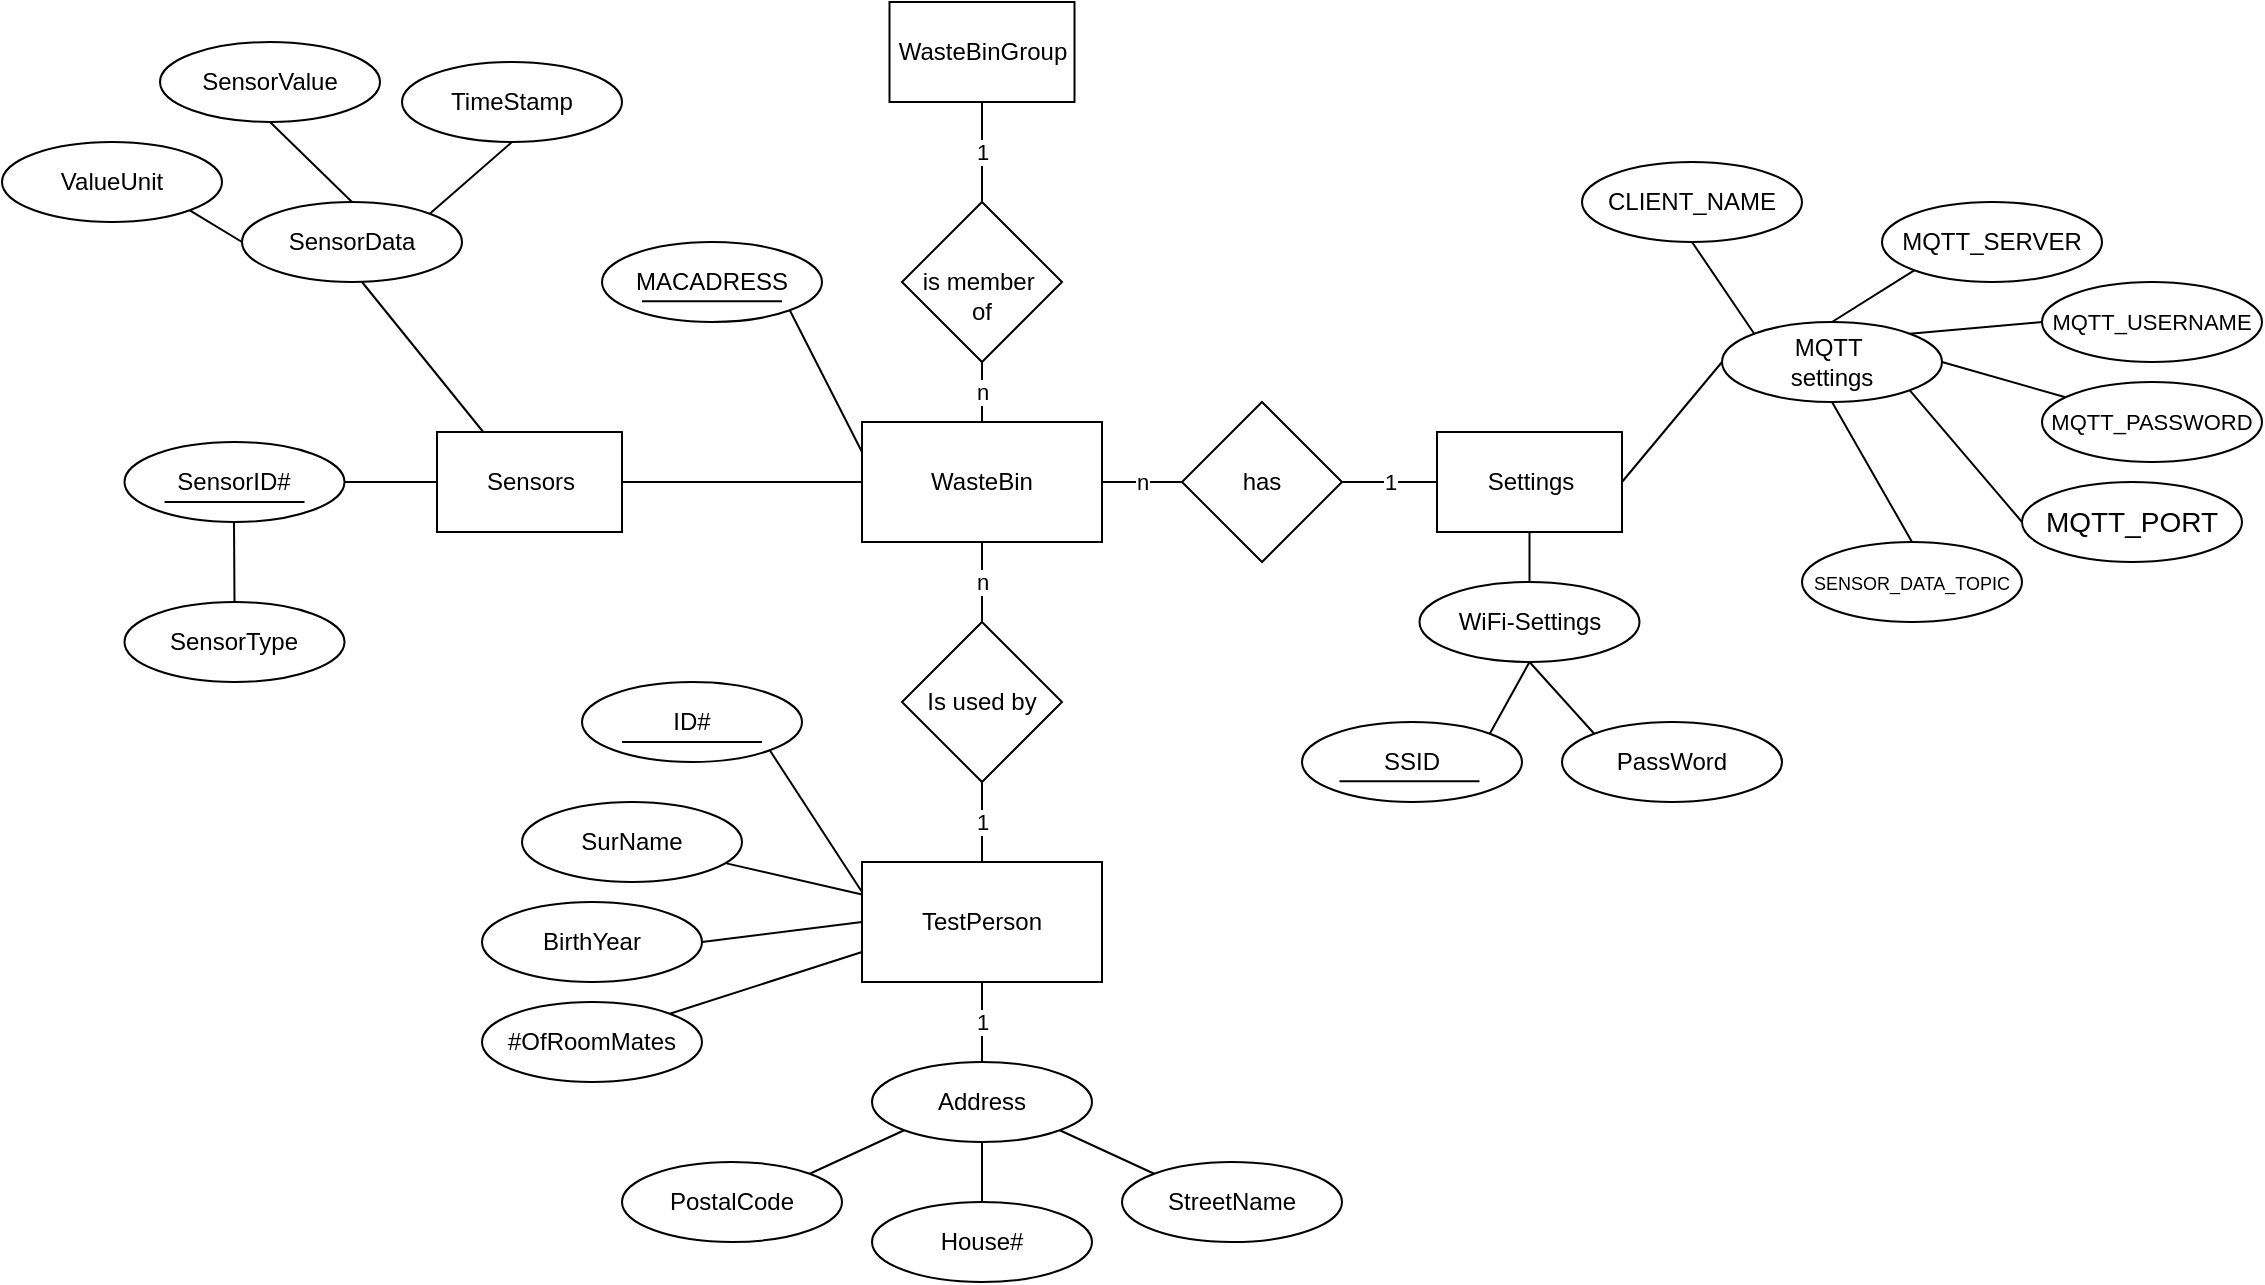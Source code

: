 <mxfile>
    <diagram id="QrXmkhVoq9gLwezN5p5O" name="Page-1">
        <mxGraphModel dx="1028" dy="1602" grid="1" gridSize="10" guides="1" tooltips="1" connect="1" arrows="1" fold="1" page="1" pageScale="1" pageWidth="827" pageHeight="1169" math="0" shadow="0">
            <root>
                <mxCell id="0"/>
                <mxCell id="1" parent="0"/>
                <mxCell id="8" value="n" style="edgeStyle=none;html=1;exitX=0.5;exitY=0;exitDx=0;exitDy=0;entryX=0.5;entryY=1;entryDx=0;entryDy=0;endArrow=none;endFill=0;" parent="1" source="2" target="7" edge="1">
                    <mxGeometry x="0.011" relative="1" as="geometry">
                        <mxPoint as="offset"/>
                    </mxGeometry>
                </mxCell>
                <mxCell id="17" value="n" style="edgeStyle=none;html=1;exitX=0.5;exitY=1;exitDx=0;exitDy=0;entryX=0.5;entryY=0;entryDx=0;entryDy=0;endArrow=none;endFill=0;" parent="1" source="2" target="16" edge="1">
                    <mxGeometry relative="1" as="geometry"/>
                </mxCell>
                <mxCell id="116" style="edgeStyle=none;html=1;exitX=0;exitY=0.5;exitDx=0;exitDy=0;entryX=1;entryY=0.5;entryDx=0;entryDy=0;endArrow=none;endFill=0;" edge="1" parent="1" source="2" target="115">
                    <mxGeometry relative="1" as="geometry">
                        <Array as="points">
                            <mxPoint x="680"/>
                        </Array>
                    </mxGeometry>
                </mxCell>
                <mxCell id="2" value="WasteBin" style="rounded=0;whiteSpace=wrap;html=1;" parent="1" vertex="1">
                    <mxGeometry x="710" y="-30" width="120" height="60" as="geometry"/>
                </mxCell>
                <mxCell id="9" value="1" style="edgeStyle=none;html=1;exitX=0.5;exitY=0;exitDx=0;exitDy=0;entryX=0.5;entryY=1;entryDx=0;entryDy=0;endArrow=none;endFill=0;" parent="1" source="7" target="103" edge="1">
                    <mxGeometry relative="1" as="geometry">
                        <mxPoint x="770" y="-180" as="targetPoint"/>
                        <mxPoint as="offset"/>
                    </mxGeometry>
                </mxCell>
                <mxCell id="7" value="&amp;nbsp;&lt;br&gt;is member&amp;nbsp;&lt;br&gt;of" style="rhombus;whiteSpace=wrap;html=1;" parent="1" vertex="1">
                    <mxGeometry x="730" y="-140" width="80" height="80" as="geometry"/>
                </mxCell>
                <mxCell id="82" style="edgeStyle=none;html=1;exitX=1;exitY=1;exitDx=0;exitDy=0;entryX=0;entryY=0.25;entryDx=0;entryDy=0;endArrow=none;endFill=0;" parent="1" source="11" target="2" edge="1">
                    <mxGeometry relative="1" as="geometry"/>
                </mxCell>
                <mxCell id="11" value="MACADRESS" style="ellipse;whiteSpace=wrap;html=1;" parent="1" vertex="1">
                    <mxGeometry x="580" y="-120" width="110" height="40" as="geometry"/>
                </mxCell>
                <mxCell id="110" style="edgeStyle=none;html=1;exitX=0.5;exitY=1;exitDx=0;exitDy=0;entryX=0;entryY=0;entryDx=0;entryDy=0;endArrow=none;endFill=0;" parent="1" source="14" target="49" edge="1">
                    <mxGeometry relative="1" as="geometry"/>
                </mxCell>
                <mxCell id="14" value="CLIENT_NAME" style="ellipse;whiteSpace=wrap;html=1;" parent="1" vertex="1">
                    <mxGeometry x="1070" y="-160" width="110" height="40" as="geometry"/>
                </mxCell>
                <mxCell id="19" value="1" style="edgeStyle=none;html=1;exitX=0.5;exitY=1;exitDx=0;exitDy=0;entryX=0.5;entryY=0;entryDx=0;entryDy=0;endArrow=none;endFill=0;" parent="1" source="16" target="18" edge="1">
                    <mxGeometry relative="1" as="geometry"/>
                </mxCell>
                <mxCell id="16" value="Is used by" style="rhombus;whiteSpace=wrap;html=1;" parent="1" vertex="1">
                    <mxGeometry x="730" y="70" width="80" height="80" as="geometry"/>
                </mxCell>
                <mxCell id="27" style="edgeStyle=none;html=1;exitX=0;exitY=0.25;exitDx=0;exitDy=0;entryX=1;entryY=1;entryDx=0;entryDy=0;endArrow=none;endFill=0;" parent="1" source="18" target="22" edge="1">
                    <mxGeometry relative="1" as="geometry">
                        <Array as="points"/>
                    </mxGeometry>
                </mxCell>
                <mxCell id="18" value="TestPerson" style="rounded=0;whiteSpace=wrap;html=1;" parent="1" vertex="1">
                    <mxGeometry x="710" y="190" width="120" height="60" as="geometry"/>
                </mxCell>
                <mxCell id="22" value="ID#" style="ellipse;whiteSpace=wrap;html=1;" parent="1" vertex="1">
                    <mxGeometry x="570" y="100" width="110" height="40" as="geometry"/>
                </mxCell>
                <mxCell id="112" value="" style="edgeStyle=none;html=1;fontSize=14;endArrow=none;endFill=0;" parent="1" source="23" target="18" edge="1">
                    <mxGeometry relative="1" as="geometry"/>
                </mxCell>
                <mxCell id="23" value="SurName" style="ellipse;whiteSpace=wrap;html=1;" parent="1" vertex="1">
                    <mxGeometry x="540" y="160" width="110" height="40" as="geometry"/>
                </mxCell>
                <mxCell id="29" style="edgeStyle=none;html=1;endArrow=none;endFill=0;exitX=1;exitY=0.5;exitDx=0;exitDy=0;" parent="1" source="24" edge="1">
                    <mxGeometry relative="1" as="geometry">
                        <mxPoint x="710" y="220" as="targetPoint"/>
                    </mxGeometry>
                </mxCell>
                <mxCell id="24" value="BirthYear" style="ellipse;whiteSpace=wrap;html=1;" parent="1" vertex="1">
                    <mxGeometry x="520" y="210" width="110" height="40" as="geometry"/>
                </mxCell>
                <mxCell id="31" style="edgeStyle=none;html=1;entryX=0;entryY=0.75;entryDx=0;entryDy=0;endArrow=none;endFill=0;exitX=1;exitY=0;exitDx=0;exitDy=0;" parent="1" source="30" target="18" edge="1">
                    <mxGeometry relative="1" as="geometry"/>
                </mxCell>
                <mxCell id="30" value="#OfRoomMates" style="ellipse;whiteSpace=wrap;html=1;" parent="1" vertex="1">
                    <mxGeometry x="520" y="260" width="110" height="40" as="geometry"/>
                </mxCell>
                <mxCell id="44" style="edgeStyle=none;html=1;exitX=0;exitY=0;exitDx=0;exitDy=0;entryX=1;entryY=1;entryDx=0;entryDy=0;endArrow=none;endFill=0;" parent="1" source="32" target="34" edge="1">
                    <mxGeometry relative="1" as="geometry"/>
                </mxCell>
                <mxCell id="32" value="StreetName" style="ellipse;whiteSpace=wrap;html=1;" parent="1" vertex="1">
                    <mxGeometry x="840" y="340" width="110" height="40" as="geometry"/>
                </mxCell>
                <mxCell id="45" value="1" style="edgeStyle=none;html=1;exitX=0.5;exitY=0;exitDx=0;exitDy=0;endArrow=none;endFill=0;startArrow=none;" parent="1" source="34" target="18" edge="1">
                    <mxGeometry relative="1" as="geometry">
                        <mxPoint x="770" y="290" as="sourcePoint"/>
                    </mxGeometry>
                </mxCell>
                <mxCell id="34" value="Address" style="ellipse;whiteSpace=wrap;html=1;" parent="1" vertex="1">
                    <mxGeometry x="715" y="290" width="110" height="40" as="geometry"/>
                </mxCell>
                <mxCell id="41" style="edgeStyle=none;html=1;exitX=0.5;exitY=0;exitDx=0;exitDy=0;entryX=0.5;entryY=1;entryDx=0;entryDy=0;endArrow=none;endFill=0;" parent="1" source="37" target="34" edge="1">
                    <mxGeometry relative="1" as="geometry"/>
                </mxCell>
                <mxCell id="37" value="House#" style="ellipse;whiteSpace=wrap;html=1;" parent="1" vertex="1">
                    <mxGeometry x="715" y="360" width="110" height="40" as="geometry"/>
                </mxCell>
                <mxCell id="42" style="edgeStyle=none;html=1;exitX=1;exitY=0;exitDx=0;exitDy=0;entryX=0;entryY=1;entryDx=0;entryDy=0;endArrow=none;endFill=0;" parent="1" source="39" target="34" edge="1">
                    <mxGeometry relative="1" as="geometry"/>
                </mxCell>
                <mxCell id="39" value="PostalCode" style="ellipse;whiteSpace=wrap;html=1;" parent="1" vertex="1">
                    <mxGeometry x="590" y="340" width="110" height="40" as="geometry"/>
                </mxCell>
                <mxCell id="51" style="edgeStyle=none;html=1;exitX=0;exitY=0.5;exitDx=0;exitDy=0;entryX=1;entryY=0.5;entryDx=0;entryDy=0;endArrow=none;endFill=0;" parent="1" source="49" target="88" edge="1">
                    <mxGeometry relative="1" as="geometry">
                        <mxPoint x="1100.0" as="targetPoint"/>
                    </mxGeometry>
                </mxCell>
                <mxCell id="60" style="edgeStyle=none;html=1;exitX=0.5;exitY=0;exitDx=0;exitDy=0;entryX=0;entryY=1;entryDx=0;entryDy=0;endArrow=none;endFill=0;" parent="1" source="49" target="58" edge="1">
                    <mxGeometry relative="1" as="geometry"/>
                </mxCell>
                <mxCell id="62" style="edgeStyle=none;html=1;exitX=1;exitY=0;exitDx=0;exitDy=0;entryX=0;entryY=0.5;entryDx=0;entryDy=0;endArrow=none;endFill=0;" parent="1" source="49" target="61" edge="1">
                    <mxGeometry relative="1" as="geometry"/>
                </mxCell>
                <mxCell id="66" style="edgeStyle=none;html=1;exitX=1;exitY=1;exitDx=0;exitDy=0;entryX=0;entryY=0.5;entryDx=0;entryDy=0;endArrow=none;endFill=0;" parent="1" source="49" target="65" edge="1">
                    <mxGeometry relative="1" as="geometry"/>
                </mxCell>
                <mxCell id="71" style="edgeStyle=none;html=1;exitX=0.5;exitY=1;exitDx=0;exitDy=0;entryX=0.5;entryY=0;entryDx=0;entryDy=0;endArrow=none;endFill=0;" parent="1" source="49" target="67" edge="1">
                    <mxGeometry relative="1" as="geometry"/>
                </mxCell>
                <mxCell id="49" value="MQTT&amp;nbsp;&lt;br&gt;settings" style="ellipse;whiteSpace=wrap;html=1;" parent="1" vertex="1">
                    <mxGeometry x="1140" y="-80" width="110" height="40" as="geometry"/>
                </mxCell>
                <mxCell id="53" value="n" style="edgeStyle=none;html=1;entryX=0;entryY=0.5;entryDx=0;entryDy=0;endArrow=none;endFill=0;" parent="1" source="2" target="52" edge="1">
                    <mxGeometry relative="1" as="geometry">
                        <mxPoint x="822.5" y="-30" as="sourcePoint"/>
                        <mxPoint x="980.0" y="-120" as="targetPoint"/>
                    </mxGeometry>
                </mxCell>
                <mxCell id="54" value="1" style="edgeStyle=none;html=1;exitX=1;exitY=0.5;exitDx=0;exitDy=0;endArrow=none;endFill=0;entryX=0;entryY=0.5;entryDx=0;entryDy=0;" parent="1" source="52" target="88" edge="1">
                    <mxGeometry relative="1" as="geometry">
                        <mxPoint x="990" as="targetPoint"/>
                    </mxGeometry>
                </mxCell>
                <mxCell id="52" value="has" style="rhombus;whiteSpace=wrap;html=1;" parent="1" vertex="1">
                    <mxGeometry x="870" y="-40" width="80" height="80" as="geometry"/>
                </mxCell>
                <mxCell id="58" value="MQTT_SERVER" style="ellipse;whiteSpace=wrap;html=1;" parent="1" vertex="1">
                    <mxGeometry x="1220" y="-140" width="110" height="40" as="geometry"/>
                </mxCell>
                <mxCell id="61" value="&lt;font style=&quot;font-size: 11px;&quot;&gt;MQTT_USERNAME&lt;/font&gt;" style="ellipse;whiteSpace=wrap;html=1;" parent="1" vertex="1">
                    <mxGeometry x="1300" y="-100" width="110" height="40" as="geometry"/>
                </mxCell>
                <mxCell id="64" style="edgeStyle=none;html=1;entryX=1;entryY=0.5;entryDx=0;entryDy=0;endArrow=none;endFill=0;" parent="1" source="63" target="49" edge="1">
                    <mxGeometry relative="1" as="geometry"/>
                </mxCell>
                <mxCell id="63" value="&lt;font style=&quot;font-size: 11px;&quot;&gt;MQTT_PASSWORD&lt;/font&gt;" style="ellipse;whiteSpace=wrap;html=1;" parent="1" vertex="1">
                    <mxGeometry x="1300" y="-50" width="110" height="40" as="geometry"/>
                </mxCell>
                <mxCell id="65" value="&lt;font style=&quot;font-size: 14px;&quot;&gt;MQTT_PORT&lt;/font&gt;" style="ellipse;whiteSpace=wrap;html=1;" parent="1" vertex="1">
                    <mxGeometry x="1290" width="110" height="40" as="geometry"/>
                </mxCell>
                <mxCell id="67" value="&lt;font style=&quot;font-size: 9px;&quot;&gt;SENSOR_DATA_TOPIC&lt;/font&gt;" style="ellipse;whiteSpace=wrap;html=1;" parent="1" vertex="1">
                    <mxGeometry x="1180" y="30" width="110" height="40" as="geometry"/>
                </mxCell>
                <mxCell id="79" style="edgeStyle=none;html=1;exitX=0.5;exitY=1;exitDx=0;exitDy=0;entryX=1;entryY=0;entryDx=0;entryDy=0;endArrow=none;endFill=0;" parent="1" source="101" target="74" edge="1">
                    <mxGeometry relative="1" as="geometry">
                        <mxPoint x="1042.5" y="100" as="sourcePoint"/>
                    </mxGeometry>
                </mxCell>
                <mxCell id="74" value="SSID" style="ellipse;whiteSpace=wrap;html=1;" parent="1" vertex="1">
                    <mxGeometry x="930" y="120" width="110" height="40" as="geometry"/>
                </mxCell>
                <mxCell id="80" style="edgeStyle=none;html=1;exitX=0;exitY=0;exitDx=0;exitDy=0;endArrow=none;endFill=0;entryX=0.5;entryY=1;entryDx=0;entryDy=0;" parent="1" source="76" target="101" edge="1">
                    <mxGeometry relative="1" as="geometry">
                        <mxPoint x="1042.5" y="100" as="targetPoint"/>
                    </mxGeometry>
                </mxCell>
                <mxCell id="76" value="PassWord" style="ellipse;whiteSpace=wrap;html=1;" parent="1" vertex="1">
                    <mxGeometry x="1060" y="120" width="110" height="40" as="geometry"/>
                </mxCell>
                <mxCell id="107" style="edgeStyle=none;html=1;exitX=0.5;exitY=1;exitDx=0;exitDy=0;entryX=0.5;entryY=0;entryDx=0;entryDy=0;endArrow=none;endFill=0;" parent="1" source="88" target="101" edge="1">
                    <mxGeometry relative="1" as="geometry"/>
                </mxCell>
                <mxCell id="88" value="Settings" style="rounded=0;whiteSpace=wrap;html=1;" parent="1" vertex="1">
                    <mxGeometry x="997.5" y="-25" width="92.5" height="50" as="geometry"/>
                </mxCell>
                <mxCell id="101" value="WiFi-Settings" style="ellipse;whiteSpace=wrap;html=1;" parent="1" vertex="1">
                    <mxGeometry x="988.75" y="50" width="110" height="40" as="geometry"/>
                </mxCell>
                <mxCell id="103" value="WasteBinGroup" style="rounded=0;whiteSpace=wrap;html=1;" parent="1" vertex="1">
                    <mxGeometry x="723.75" y="-240" width="92.5" height="50" as="geometry"/>
                </mxCell>
                <mxCell id="104" value="" style="endArrow=none;html=1;" parent="1" edge="1">
                    <mxGeometry width="50" height="50" relative="1" as="geometry">
                        <mxPoint x="600" y="-90.33" as="sourcePoint"/>
                        <mxPoint x="670" y="-90.33" as="targetPoint"/>
                    </mxGeometry>
                </mxCell>
                <mxCell id="105" value="" style="endArrow=none;html=1;" parent="1" edge="1">
                    <mxGeometry width="50" height="50" relative="1" as="geometry">
                        <mxPoint x="948.75" y="149.66" as="sourcePoint"/>
                        <mxPoint x="1018.75" y="149.66" as="targetPoint"/>
                    </mxGeometry>
                </mxCell>
                <mxCell id="106" value="" style="endArrow=none;html=1;" parent="1" edge="1">
                    <mxGeometry width="50" height="50" relative="1" as="geometry">
                        <mxPoint x="590" y="130" as="sourcePoint"/>
                        <mxPoint x="660" y="130" as="targetPoint"/>
                    </mxGeometry>
                </mxCell>
                <mxCell id="118" style="edgeStyle=none;html=1;exitX=0;exitY=0.5;exitDx=0;exitDy=0;entryX=1;entryY=0.5;entryDx=0;entryDy=0;endArrow=none;endFill=0;" edge="1" parent="1" source="115">
                    <mxGeometry relative="1" as="geometry">
                        <mxPoint x="442.5" as="targetPoint"/>
                    </mxGeometry>
                </mxCell>
                <mxCell id="134" style="edgeStyle=none;html=1;exitX=0.25;exitY=0;exitDx=0;exitDy=0;endArrow=none;endFill=0;" edge="1" parent="1" source="115">
                    <mxGeometry relative="1" as="geometry">
                        <mxPoint x="460" y="-100" as="targetPoint"/>
                    </mxGeometry>
                </mxCell>
                <mxCell id="115" value="Sensors" style="rounded=0;whiteSpace=wrap;html=1;" vertex="1" parent="1">
                    <mxGeometry x="497.5" y="-25" width="92.5" height="50" as="geometry"/>
                </mxCell>
                <mxCell id="122" value="SensorID#" style="ellipse;whiteSpace=wrap;html=1;" vertex="1" parent="1">
                    <mxGeometry x="341.25" y="-20" width="110" height="40" as="geometry"/>
                </mxCell>
                <mxCell id="123" value="" style="endArrow=none;html=1;" edge="1" parent="1">
                    <mxGeometry width="50" height="50" relative="1" as="geometry">
                        <mxPoint x="361.25" y="10" as="sourcePoint"/>
                        <mxPoint x="431.25" y="10" as="targetPoint"/>
                    </mxGeometry>
                </mxCell>
                <mxCell id="126" style="edgeStyle=none;html=1;exitX=0.5;exitY=0;exitDx=0;exitDy=0;endArrow=none;endFill=0;" edge="1" parent="1" source="124">
                    <mxGeometry relative="1" as="geometry">
                        <mxPoint x="396" y="20" as="targetPoint"/>
                    </mxGeometry>
                </mxCell>
                <mxCell id="124" value="SensorType" style="ellipse;whiteSpace=wrap;html=1;" vertex="1" parent="1">
                    <mxGeometry x="341.25" y="60" width="110" height="40" as="geometry"/>
                </mxCell>
                <mxCell id="127" value="SensorValue" style="ellipse;whiteSpace=wrap;html=1;" vertex="1" parent="1">
                    <mxGeometry x="359" y="-220" width="110" height="40" as="geometry"/>
                </mxCell>
                <mxCell id="130" value="ValueUnit" style="ellipse;whiteSpace=wrap;html=1;" vertex="1" parent="1">
                    <mxGeometry x="280" y="-170" width="110" height="40" as="geometry"/>
                </mxCell>
                <mxCell id="131" value="TimeStamp" style="ellipse;whiteSpace=wrap;html=1;" vertex="1" parent="1">
                    <mxGeometry x="480" y="-210" width="110" height="40" as="geometry"/>
                </mxCell>
                <mxCell id="136" style="edgeStyle=none;html=1;exitX=0;exitY=0.5;exitDx=0;exitDy=0;entryX=1;entryY=1;entryDx=0;entryDy=0;endArrow=none;endFill=0;" edge="1" parent="1" source="135" target="130">
                    <mxGeometry relative="1" as="geometry"/>
                </mxCell>
                <mxCell id="137" style="edgeStyle=none;html=1;exitX=0.5;exitY=0;exitDx=0;exitDy=0;entryX=0.5;entryY=1;entryDx=0;entryDy=0;endArrow=none;endFill=0;" edge="1" parent="1" source="135" target="127">
                    <mxGeometry relative="1" as="geometry"/>
                </mxCell>
                <mxCell id="138" style="edgeStyle=none;html=1;exitX=1;exitY=0;exitDx=0;exitDy=0;entryX=0.5;entryY=1;entryDx=0;entryDy=0;endArrow=none;endFill=0;" edge="1" parent="1" source="135" target="131">
                    <mxGeometry relative="1" as="geometry"/>
                </mxCell>
                <mxCell id="135" value="SensorData" style="ellipse;whiteSpace=wrap;html=1;" vertex="1" parent="1">
                    <mxGeometry x="400" y="-140" width="110" height="40" as="geometry"/>
                </mxCell>
            </root>
        </mxGraphModel>
    </diagram>
</mxfile>